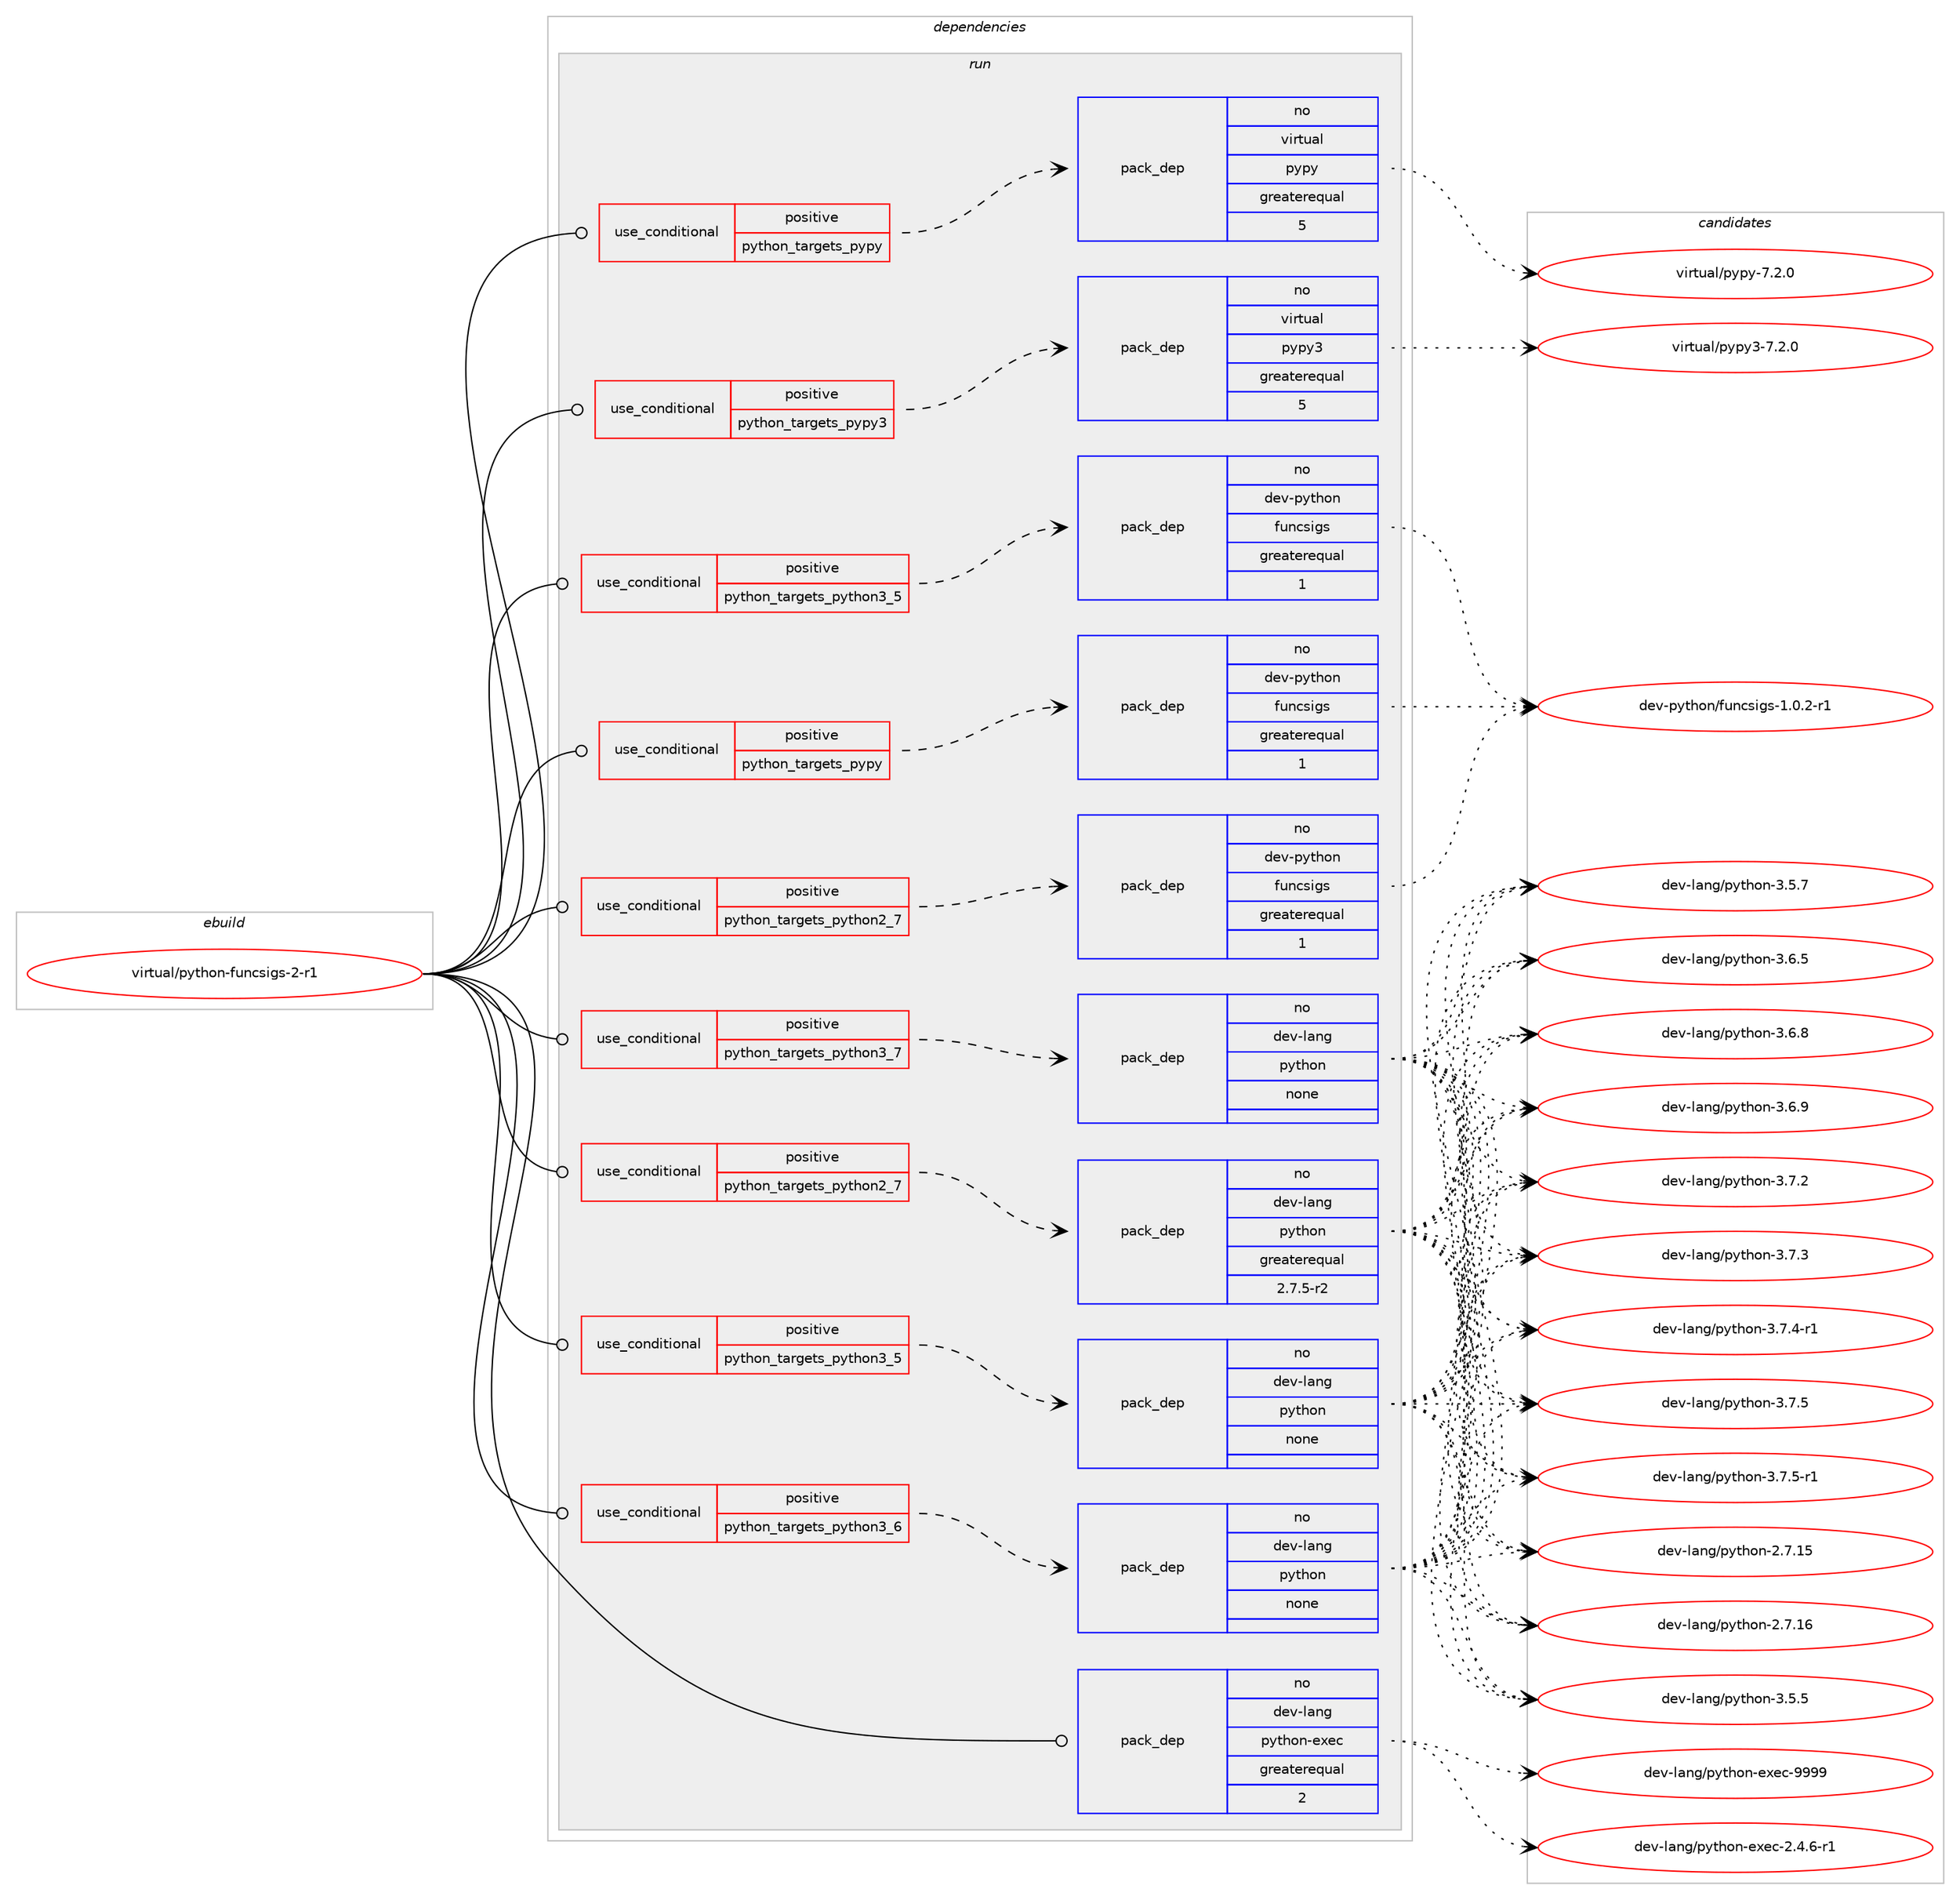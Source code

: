 digraph prolog {

# *************
# Graph options
# *************

newrank=true;
concentrate=true;
compound=true;
graph [rankdir=LR,fontname=Helvetica,fontsize=10,ranksep=1.5];#, ranksep=2.5, nodesep=0.2];
edge  [arrowhead=vee];
node  [fontname=Helvetica,fontsize=10];

# **********
# The ebuild
# **********

subgraph cluster_leftcol {
color=gray;
rank=same;
label=<<i>ebuild</i>>;
id [label="virtual/python-funcsigs-2-r1", color=red, width=4, href="../virtual/python-funcsigs-2-r1.svg"];
}

# ****************
# The dependencies
# ****************

subgraph cluster_midcol {
color=gray;
label=<<i>dependencies</i>>;
subgraph cluster_compile {
fillcolor="#eeeeee";
style=filled;
label=<<i>compile</i>>;
}
subgraph cluster_compileandrun {
fillcolor="#eeeeee";
style=filled;
label=<<i>compile and run</i>>;
}
subgraph cluster_run {
fillcolor="#eeeeee";
style=filled;
label=<<i>run</i>>;
subgraph cond216418 {
dependency902349 [label=<<TABLE BORDER="0" CELLBORDER="1" CELLSPACING="0" CELLPADDING="4"><TR><TD ROWSPAN="3" CELLPADDING="10">use_conditional</TD></TR><TR><TD>positive</TD></TR><TR><TD>python_targets_pypy</TD></TR></TABLE>>, shape=none, color=red];
subgraph pack669746 {
dependency902350 [label=<<TABLE BORDER="0" CELLBORDER="1" CELLSPACING="0" CELLPADDING="4" WIDTH="220"><TR><TD ROWSPAN="6" CELLPADDING="30">pack_dep</TD></TR><TR><TD WIDTH="110">no</TD></TR><TR><TD>dev-python</TD></TR><TR><TD>funcsigs</TD></TR><TR><TD>greaterequal</TD></TR><TR><TD>1</TD></TR></TABLE>>, shape=none, color=blue];
}
dependency902349:e -> dependency902350:w [weight=20,style="dashed",arrowhead="vee"];
}
id:e -> dependency902349:w [weight=20,style="solid",arrowhead="odot"];
subgraph cond216419 {
dependency902351 [label=<<TABLE BORDER="0" CELLBORDER="1" CELLSPACING="0" CELLPADDING="4"><TR><TD ROWSPAN="3" CELLPADDING="10">use_conditional</TD></TR><TR><TD>positive</TD></TR><TR><TD>python_targets_pypy</TD></TR></TABLE>>, shape=none, color=red];
subgraph pack669747 {
dependency902352 [label=<<TABLE BORDER="0" CELLBORDER="1" CELLSPACING="0" CELLPADDING="4" WIDTH="220"><TR><TD ROWSPAN="6" CELLPADDING="30">pack_dep</TD></TR><TR><TD WIDTH="110">no</TD></TR><TR><TD>virtual</TD></TR><TR><TD>pypy</TD></TR><TR><TD>greaterequal</TD></TR><TR><TD>5</TD></TR></TABLE>>, shape=none, color=blue];
}
dependency902351:e -> dependency902352:w [weight=20,style="dashed",arrowhead="vee"];
}
id:e -> dependency902351:w [weight=20,style="solid",arrowhead="odot"];
subgraph cond216420 {
dependency902353 [label=<<TABLE BORDER="0" CELLBORDER="1" CELLSPACING="0" CELLPADDING="4"><TR><TD ROWSPAN="3" CELLPADDING="10">use_conditional</TD></TR><TR><TD>positive</TD></TR><TR><TD>python_targets_pypy3</TD></TR></TABLE>>, shape=none, color=red];
subgraph pack669748 {
dependency902354 [label=<<TABLE BORDER="0" CELLBORDER="1" CELLSPACING="0" CELLPADDING="4" WIDTH="220"><TR><TD ROWSPAN="6" CELLPADDING="30">pack_dep</TD></TR><TR><TD WIDTH="110">no</TD></TR><TR><TD>virtual</TD></TR><TR><TD>pypy3</TD></TR><TR><TD>greaterequal</TD></TR><TR><TD>5</TD></TR></TABLE>>, shape=none, color=blue];
}
dependency902353:e -> dependency902354:w [weight=20,style="dashed",arrowhead="vee"];
}
id:e -> dependency902353:w [weight=20,style="solid",arrowhead="odot"];
subgraph cond216421 {
dependency902355 [label=<<TABLE BORDER="0" CELLBORDER="1" CELLSPACING="0" CELLPADDING="4"><TR><TD ROWSPAN="3" CELLPADDING="10">use_conditional</TD></TR><TR><TD>positive</TD></TR><TR><TD>python_targets_python2_7</TD></TR></TABLE>>, shape=none, color=red];
subgraph pack669749 {
dependency902356 [label=<<TABLE BORDER="0" CELLBORDER="1" CELLSPACING="0" CELLPADDING="4" WIDTH="220"><TR><TD ROWSPAN="6" CELLPADDING="30">pack_dep</TD></TR><TR><TD WIDTH="110">no</TD></TR><TR><TD>dev-lang</TD></TR><TR><TD>python</TD></TR><TR><TD>greaterequal</TD></TR><TR><TD>2.7.5-r2</TD></TR></TABLE>>, shape=none, color=blue];
}
dependency902355:e -> dependency902356:w [weight=20,style="dashed",arrowhead="vee"];
}
id:e -> dependency902355:w [weight=20,style="solid",arrowhead="odot"];
subgraph cond216422 {
dependency902357 [label=<<TABLE BORDER="0" CELLBORDER="1" CELLSPACING="0" CELLPADDING="4"><TR><TD ROWSPAN="3" CELLPADDING="10">use_conditional</TD></TR><TR><TD>positive</TD></TR><TR><TD>python_targets_python2_7</TD></TR></TABLE>>, shape=none, color=red];
subgraph pack669750 {
dependency902358 [label=<<TABLE BORDER="0" CELLBORDER="1" CELLSPACING="0" CELLPADDING="4" WIDTH="220"><TR><TD ROWSPAN="6" CELLPADDING="30">pack_dep</TD></TR><TR><TD WIDTH="110">no</TD></TR><TR><TD>dev-python</TD></TR><TR><TD>funcsigs</TD></TR><TR><TD>greaterequal</TD></TR><TR><TD>1</TD></TR></TABLE>>, shape=none, color=blue];
}
dependency902357:e -> dependency902358:w [weight=20,style="dashed",arrowhead="vee"];
}
id:e -> dependency902357:w [weight=20,style="solid",arrowhead="odot"];
subgraph cond216423 {
dependency902359 [label=<<TABLE BORDER="0" CELLBORDER="1" CELLSPACING="0" CELLPADDING="4"><TR><TD ROWSPAN="3" CELLPADDING="10">use_conditional</TD></TR><TR><TD>positive</TD></TR><TR><TD>python_targets_python3_5</TD></TR></TABLE>>, shape=none, color=red];
subgraph pack669751 {
dependency902360 [label=<<TABLE BORDER="0" CELLBORDER="1" CELLSPACING="0" CELLPADDING="4" WIDTH="220"><TR><TD ROWSPAN="6" CELLPADDING="30">pack_dep</TD></TR><TR><TD WIDTH="110">no</TD></TR><TR><TD>dev-lang</TD></TR><TR><TD>python</TD></TR><TR><TD>none</TD></TR><TR><TD></TD></TR></TABLE>>, shape=none, color=blue];
}
dependency902359:e -> dependency902360:w [weight=20,style="dashed",arrowhead="vee"];
}
id:e -> dependency902359:w [weight=20,style="solid",arrowhead="odot"];
subgraph cond216424 {
dependency902361 [label=<<TABLE BORDER="0" CELLBORDER="1" CELLSPACING="0" CELLPADDING="4"><TR><TD ROWSPAN="3" CELLPADDING="10">use_conditional</TD></TR><TR><TD>positive</TD></TR><TR><TD>python_targets_python3_5</TD></TR></TABLE>>, shape=none, color=red];
subgraph pack669752 {
dependency902362 [label=<<TABLE BORDER="0" CELLBORDER="1" CELLSPACING="0" CELLPADDING="4" WIDTH="220"><TR><TD ROWSPAN="6" CELLPADDING="30">pack_dep</TD></TR><TR><TD WIDTH="110">no</TD></TR><TR><TD>dev-python</TD></TR><TR><TD>funcsigs</TD></TR><TR><TD>greaterequal</TD></TR><TR><TD>1</TD></TR></TABLE>>, shape=none, color=blue];
}
dependency902361:e -> dependency902362:w [weight=20,style="dashed",arrowhead="vee"];
}
id:e -> dependency902361:w [weight=20,style="solid",arrowhead="odot"];
subgraph cond216425 {
dependency902363 [label=<<TABLE BORDER="0" CELLBORDER="1" CELLSPACING="0" CELLPADDING="4"><TR><TD ROWSPAN="3" CELLPADDING="10">use_conditional</TD></TR><TR><TD>positive</TD></TR><TR><TD>python_targets_python3_6</TD></TR></TABLE>>, shape=none, color=red];
subgraph pack669753 {
dependency902364 [label=<<TABLE BORDER="0" CELLBORDER="1" CELLSPACING="0" CELLPADDING="4" WIDTH="220"><TR><TD ROWSPAN="6" CELLPADDING="30">pack_dep</TD></TR><TR><TD WIDTH="110">no</TD></TR><TR><TD>dev-lang</TD></TR><TR><TD>python</TD></TR><TR><TD>none</TD></TR><TR><TD></TD></TR></TABLE>>, shape=none, color=blue];
}
dependency902363:e -> dependency902364:w [weight=20,style="dashed",arrowhead="vee"];
}
id:e -> dependency902363:w [weight=20,style="solid",arrowhead="odot"];
subgraph cond216426 {
dependency902365 [label=<<TABLE BORDER="0" CELLBORDER="1" CELLSPACING="0" CELLPADDING="4"><TR><TD ROWSPAN="3" CELLPADDING="10">use_conditional</TD></TR><TR><TD>positive</TD></TR><TR><TD>python_targets_python3_7</TD></TR></TABLE>>, shape=none, color=red];
subgraph pack669754 {
dependency902366 [label=<<TABLE BORDER="0" CELLBORDER="1" CELLSPACING="0" CELLPADDING="4" WIDTH="220"><TR><TD ROWSPAN="6" CELLPADDING="30">pack_dep</TD></TR><TR><TD WIDTH="110">no</TD></TR><TR><TD>dev-lang</TD></TR><TR><TD>python</TD></TR><TR><TD>none</TD></TR><TR><TD></TD></TR></TABLE>>, shape=none, color=blue];
}
dependency902365:e -> dependency902366:w [weight=20,style="dashed",arrowhead="vee"];
}
id:e -> dependency902365:w [weight=20,style="solid",arrowhead="odot"];
subgraph pack669755 {
dependency902367 [label=<<TABLE BORDER="0" CELLBORDER="1" CELLSPACING="0" CELLPADDING="4" WIDTH="220"><TR><TD ROWSPAN="6" CELLPADDING="30">pack_dep</TD></TR><TR><TD WIDTH="110">no</TD></TR><TR><TD>dev-lang</TD></TR><TR><TD>python-exec</TD></TR><TR><TD>greaterequal</TD></TR><TR><TD>2</TD></TR></TABLE>>, shape=none, color=blue];
}
id:e -> dependency902367:w [weight=20,style="solid",arrowhead="odot"];
}
}

# **************
# The candidates
# **************

subgraph cluster_choices {
rank=same;
color=gray;
label=<<i>candidates</i>>;

subgraph choice669746 {
color=black;
nodesep=1;
choice1001011184511212111610411111047102117110991151051031154549464846504511449 [label="dev-python/funcsigs-1.0.2-r1", color=red, width=4,href="../dev-python/funcsigs-1.0.2-r1.svg"];
dependency902350:e -> choice1001011184511212111610411111047102117110991151051031154549464846504511449:w [style=dotted,weight="100"];
}
subgraph choice669747 {
color=black;
nodesep=1;
choice1181051141161179710847112121112121455546504648 [label="virtual/pypy-7.2.0", color=red, width=4,href="../virtual/pypy-7.2.0.svg"];
dependency902352:e -> choice1181051141161179710847112121112121455546504648:w [style=dotted,weight="100"];
}
subgraph choice669748 {
color=black;
nodesep=1;
choice118105114116117971084711212111212151455546504648 [label="virtual/pypy3-7.2.0", color=red, width=4,href="../virtual/pypy3-7.2.0.svg"];
dependency902354:e -> choice118105114116117971084711212111212151455546504648:w [style=dotted,weight="100"];
}
subgraph choice669749 {
color=black;
nodesep=1;
choice10010111845108971101034711212111610411111045504655464953 [label="dev-lang/python-2.7.15", color=red, width=4,href="../dev-lang/python-2.7.15.svg"];
choice10010111845108971101034711212111610411111045504655464954 [label="dev-lang/python-2.7.16", color=red, width=4,href="../dev-lang/python-2.7.16.svg"];
choice100101118451089711010347112121116104111110455146534653 [label="dev-lang/python-3.5.5", color=red, width=4,href="../dev-lang/python-3.5.5.svg"];
choice100101118451089711010347112121116104111110455146534655 [label="dev-lang/python-3.5.7", color=red, width=4,href="../dev-lang/python-3.5.7.svg"];
choice100101118451089711010347112121116104111110455146544653 [label="dev-lang/python-3.6.5", color=red, width=4,href="../dev-lang/python-3.6.5.svg"];
choice100101118451089711010347112121116104111110455146544656 [label="dev-lang/python-3.6.8", color=red, width=4,href="../dev-lang/python-3.6.8.svg"];
choice100101118451089711010347112121116104111110455146544657 [label="dev-lang/python-3.6.9", color=red, width=4,href="../dev-lang/python-3.6.9.svg"];
choice100101118451089711010347112121116104111110455146554650 [label="dev-lang/python-3.7.2", color=red, width=4,href="../dev-lang/python-3.7.2.svg"];
choice100101118451089711010347112121116104111110455146554651 [label="dev-lang/python-3.7.3", color=red, width=4,href="../dev-lang/python-3.7.3.svg"];
choice1001011184510897110103471121211161041111104551465546524511449 [label="dev-lang/python-3.7.4-r1", color=red, width=4,href="../dev-lang/python-3.7.4-r1.svg"];
choice100101118451089711010347112121116104111110455146554653 [label="dev-lang/python-3.7.5", color=red, width=4,href="../dev-lang/python-3.7.5.svg"];
choice1001011184510897110103471121211161041111104551465546534511449 [label="dev-lang/python-3.7.5-r1", color=red, width=4,href="../dev-lang/python-3.7.5-r1.svg"];
dependency902356:e -> choice10010111845108971101034711212111610411111045504655464953:w [style=dotted,weight="100"];
dependency902356:e -> choice10010111845108971101034711212111610411111045504655464954:w [style=dotted,weight="100"];
dependency902356:e -> choice100101118451089711010347112121116104111110455146534653:w [style=dotted,weight="100"];
dependency902356:e -> choice100101118451089711010347112121116104111110455146534655:w [style=dotted,weight="100"];
dependency902356:e -> choice100101118451089711010347112121116104111110455146544653:w [style=dotted,weight="100"];
dependency902356:e -> choice100101118451089711010347112121116104111110455146544656:w [style=dotted,weight="100"];
dependency902356:e -> choice100101118451089711010347112121116104111110455146544657:w [style=dotted,weight="100"];
dependency902356:e -> choice100101118451089711010347112121116104111110455146554650:w [style=dotted,weight="100"];
dependency902356:e -> choice100101118451089711010347112121116104111110455146554651:w [style=dotted,weight="100"];
dependency902356:e -> choice1001011184510897110103471121211161041111104551465546524511449:w [style=dotted,weight="100"];
dependency902356:e -> choice100101118451089711010347112121116104111110455146554653:w [style=dotted,weight="100"];
dependency902356:e -> choice1001011184510897110103471121211161041111104551465546534511449:w [style=dotted,weight="100"];
}
subgraph choice669750 {
color=black;
nodesep=1;
choice1001011184511212111610411111047102117110991151051031154549464846504511449 [label="dev-python/funcsigs-1.0.2-r1", color=red, width=4,href="../dev-python/funcsigs-1.0.2-r1.svg"];
dependency902358:e -> choice1001011184511212111610411111047102117110991151051031154549464846504511449:w [style=dotted,weight="100"];
}
subgraph choice669751 {
color=black;
nodesep=1;
choice10010111845108971101034711212111610411111045504655464953 [label="dev-lang/python-2.7.15", color=red, width=4,href="../dev-lang/python-2.7.15.svg"];
choice10010111845108971101034711212111610411111045504655464954 [label="dev-lang/python-2.7.16", color=red, width=4,href="../dev-lang/python-2.7.16.svg"];
choice100101118451089711010347112121116104111110455146534653 [label="dev-lang/python-3.5.5", color=red, width=4,href="../dev-lang/python-3.5.5.svg"];
choice100101118451089711010347112121116104111110455146534655 [label="dev-lang/python-3.5.7", color=red, width=4,href="../dev-lang/python-3.5.7.svg"];
choice100101118451089711010347112121116104111110455146544653 [label="dev-lang/python-3.6.5", color=red, width=4,href="../dev-lang/python-3.6.5.svg"];
choice100101118451089711010347112121116104111110455146544656 [label="dev-lang/python-3.6.8", color=red, width=4,href="../dev-lang/python-3.6.8.svg"];
choice100101118451089711010347112121116104111110455146544657 [label="dev-lang/python-3.6.9", color=red, width=4,href="../dev-lang/python-3.6.9.svg"];
choice100101118451089711010347112121116104111110455146554650 [label="dev-lang/python-3.7.2", color=red, width=4,href="../dev-lang/python-3.7.2.svg"];
choice100101118451089711010347112121116104111110455146554651 [label="dev-lang/python-3.7.3", color=red, width=4,href="../dev-lang/python-3.7.3.svg"];
choice1001011184510897110103471121211161041111104551465546524511449 [label="dev-lang/python-3.7.4-r1", color=red, width=4,href="../dev-lang/python-3.7.4-r1.svg"];
choice100101118451089711010347112121116104111110455146554653 [label="dev-lang/python-3.7.5", color=red, width=4,href="../dev-lang/python-3.7.5.svg"];
choice1001011184510897110103471121211161041111104551465546534511449 [label="dev-lang/python-3.7.5-r1", color=red, width=4,href="../dev-lang/python-3.7.5-r1.svg"];
dependency902360:e -> choice10010111845108971101034711212111610411111045504655464953:w [style=dotted,weight="100"];
dependency902360:e -> choice10010111845108971101034711212111610411111045504655464954:w [style=dotted,weight="100"];
dependency902360:e -> choice100101118451089711010347112121116104111110455146534653:w [style=dotted,weight="100"];
dependency902360:e -> choice100101118451089711010347112121116104111110455146534655:w [style=dotted,weight="100"];
dependency902360:e -> choice100101118451089711010347112121116104111110455146544653:w [style=dotted,weight="100"];
dependency902360:e -> choice100101118451089711010347112121116104111110455146544656:w [style=dotted,weight="100"];
dependency902360:e -> choice100101118451089711010347112121116104111110455146544657:w [style=dotted,weight="100"];
dependency902360:e -> choice100101118451089711010347112121116104111110455146554650:w [style=dotted,weight="100"];
dependency902360:e -> choice100101118451089711010347112121116104111110455146554651:w [style=dotted,weight="100"];
dependency902360:e -> choice1001011184510897110103471121211161041111104551465546524511449:w [style=dotted,weight="100"];
dependency902360:e -> choice100101118451089711010347112121116104111110455146554653:w [style=dotted,weight="100"];
dependency902360:e -> choice1001011184510897110103471121211161041111104551465546534511449:w [style=dotted,weight="100"];
}
subgraph choice669752 {
color=black;
nodesep=1;
choice1001011184511212111610411111047102117110991151051031154549464846504511449 [label="dev-python/funcsigs-1.0.2-r1", color=red, width=4,href="../dev-python/funcsigs-1.0.2-r1.svg"];
dependency902362:e -> choice1001011184511212111610411111047102117110991151051031154549464846504511449:w [style=dotted,weight="100"];
}
subgraph choice669753 {
color=black;
nodesep=1;
choice10010111845108971101034711212111610411111045504655464953 [label="dev-lang/python-2.7.15", color=red, width=4,href="../dev-lang/python-2.7.15.svg"];
choice10010111845108971101034711212111610411111045504655464954 [label="dev-lang/python-2.7.16", color=red, width=4,href="../dev-lang/python-2.7.16.svg"];
choice100101118451089711010347112121116104111110455146534653 [label="dev-lang/python-3.5.5", color=red, width=4,href="../dev-lang/python-3.5.5.svg"];
choice100101118451089711010347112121116104111110455146534655 [label="dev-lang/python-3.5.7", color=red, width=4,href="../dev-lang/python-3.5.7.svg"];
choice100101118451089711010347112121116104111110455146544653 [label="dev-lang/python-3.6.5", color=red, width=4,href="../dev-lang/python-3.6.5.svg"];
choice100101118451089711010347112121116104111110455146544656 [label="dev-lang/python-3.6.8", color=red, width=4,href="../dev-lang/python-3.6.8.svg"];
choice100101118451089711010347112121116104111110455146544657 [label="dev-lang/python-3.6.9", color=red, width=4,href="../dev-lang/python-3.6.9.svg"];
choice100101118451089711010347112121116104111110455146554650 [label="dev-lang/python-3.7.2", color=red, width=4,href="../dev-lang/python-3.7.2.svg"];
choice100101118451089711010347112121116104111110455146554651 [label="dev-lang/python-3.7.3", color=red, width=4,href="../dev-lang/python-3.7.3.svg"];
choice1001011184510897110103471121211161041111104551465546524511449 [label="dev-lang/python-3.7.4-r1", color=red, width=4,href="../dev-lang/python-3.7.4-r1.svg"];
choice100101118451089711010347112121116104111110455146554653 [label="dev-lang/python-3.7.5", color=red, width=4,href="../dev-lang/python-3.7.5.svg"];
choice1001011184510897110103471121211161041111104551465546534511449 [label="dev-lang/python-3.7.5-r1", color=red, width=4,href="../dev-lang/python-3.7.5-r1.svg"];
dependency902364:e -> choice10010111845108971101034711212111610411111045504655464953:w [style=dotted,weight="100"];
dependency902364:e -> choice10010111845108971101034711212111610411111045504655464954:w [style=dotted,weight="100"];
dependency902364:e -> choice100101118451089711010347112121116104111110455146534653:w [style=dotted,weight="100"];
dependency902364:e -> choice100101118451089711010347112121116104111110455146534655:w [style=dotted,weight="100"];
dependency902364:e -> choice100101118451089711010347112121116104111110455146544653:w [style=dotted,weight="100"];
dependency902364:e -> choice100101118451089711010347112121116104111110455146544656:w [style=dotted,weight="100"];
dependency902364:e -> choice100101118451089711010347112121116104111110455146544657:w [style=dotted,weight="100"];
dependency902364:e -> choice100101118451089711010347112121116104111110455146554650:w [style=dotted,weight="100"];
dependency902364:e -> choice100101118451089711010347112121116104111110455146554651:w [style=dotted,weight="100"];
dependency902364:e -> choice1001011184510897110103471121211161041111104551465546524511449:w [style=dotted,weight="100"];
dependency902364:e -> choice100101118451089711010347112121116104111110455146554653:w [style=dotted,weight="100"];
dependency902364:e -> choice1001011184510897110103471121211161041111104551465546534511449:w [style=dotted,weight="100"];
}
subgraph choice669754 {
color=black;
nodesep=1;
choice10010111845108971101034711212111610411111045504655464953 [label="dev-lang/python-2.7.15", color=red, width=4,href="../dev-lang/python-2.7.15.svg"];
choice10010111845108971101034711212111610411111045504655464954 [label="dev-lang/python-2.7.16", color=red, width=4,href="../dev-lang/python-2.7.16.svg"];
choice100101118451089711010347112121116104111110455146534653 [label="dev-lang/python-3.5.5", color=red, width=4,href="../dev-lang/python-3.5.5.svg"];
choice100101118451089711010347112121116104111110455146534655 [label="dev-lang/python-3.5.7", color=red, width=4,href="../dev-lang/python-3.5.7.svg"];
choice100101118451089711010347112121116104111110455146544653 [label="dev-lang/python-3.6.5", color=red, width=4,href="../dev-lang/python-3.6.5.svg"];
choice100101118451089711010347112121116104111110455146544656 [label="dev-lang/python-3.6.8", color=red, width=4,href="../dev-lang/python-3.6.8.svg"];
choice100101118451089711010347112121116104111110455146544657 [label="dev-lang/python-3.6.9", color=red, width=4,href="../dev-lang/python-3.6.9.svg"];
choice100101118451089711010347112121116104111110455146554650 [label="dev-lang/python-3.7.2", color=red, width=4,href="../dev-lang/python-3.7.2.svg"];
choice100101118451089711010347112121116104111110455146554651 [label="dev-lang/python-3.7.3", color=red, width=4,href="../dev-lang/python-3.7.3.svg"];
choice1001011184510897110103471121211161041111104551465546524511449 [label="dev-lang/python-3.7.4-r1", color=red, width=4,href="../dev-lang/python-3.7.4-r1.svg"];
choice100101118451089711010347112121116104111110455146554653 [label="dev-lang/python-3.7.5", color=red, width=4,href="../dev-lang/python-3.7.5.svg"];
choice1001011184510897110103471121211161041111104551465546534511449 [label="dev-lang/python-3.7.5-r1", color=red, width=4,href="../dev-lang/python-3.7.5-r1.svg"];
dependency902366:e -> choice10010111845108971101034711212111610411111045504655464953:w [style=dotted,weight="100"];
dependency902366:e -> choice10010111845108971101034711212111610411111045504655464954:w [style=dotted,weight="100"];
dependency902366:e -> choice100101118451089711010347112121116104111110455146534653:w [style=dotted,weight="100"];
dependency902366:e -> choice100101118451089711010347112121116104111110455146534655:w [style=dotted,weight="100"];
dependency902366:e -> choice100101118451089711010347112121116104111110455146544653:w [style=dotted,weight="100"];
dependency902366:e -> choice100101118451089711010347112121116104111110455146544656:w [style=dotted,weight="100"];
dependency902366:e -> choice100101118451089711010347112121116104111110455146544657:w [style=dotted,weight="100"];
dependency902366:e -> choice100101118451089711010347112121116104111110455146554650:w [style=dotted,weight="100"];
dependency902366:e -> choice100101118451089711010347112121116104111110455146554651:w [style=dotted,weight="100"];
dependency902366:e -> choice1001011184510897110103471121211161041111104551465546524511449:w [style=dotted,weight="100"];
dependency902366:e -> choice100101118451089711010347112121116104111110455146554653:w [style=dotted,weight="100"];
dependency902366:e -> choice1001011184510897110103471121211161041111104551465546534511449:w [style=dotted,weight="100"];
}
subgraph choice669755 {
color=black;
nodesep=1;
choice10010111845108971101034711212111610411111045101120101994550465246544511449 [label="dev-lang/python-exec-2.4.6-r1", color=red, width=4,href="../dev-lang/python-exec-2.4.6-r1.svg"];
choice10010111845108971101034711212111610411111045101120101994557575757 [label="dev-lang/python-exec-9999", color=red, width=4,href="../dev-lang/python-exec-9999.svg"];
dependency902367:e -> choice10010111845108971101034711212111610411111045101120101994550465246544511449:w [style=dotted,weight="100"];
dependency902367:e -> choice10010111845108971101034711212111610411111045101120101994557575757:w [style=dotted,weight="100"];
}
}

}
